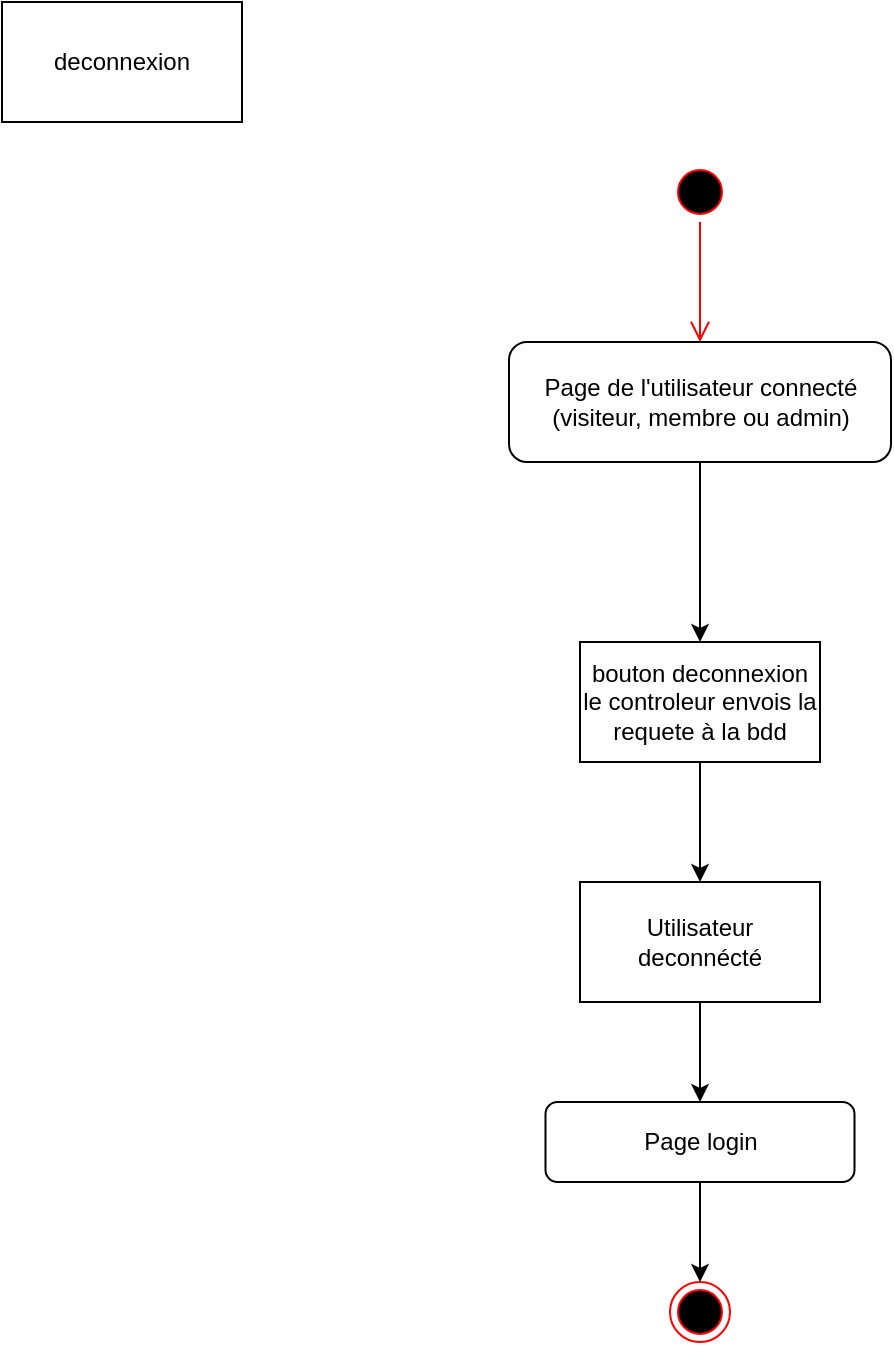 <mxfile version="15.0.3" type="device"><diagram id="SyyYTENkdWMC8iw6W78Z" name="Page-1"><mxGraphModel dx="1075" dy="440" grid="1" gridSize="10" guides="1" tooltips="1" connect="1" arrows="1" fold="1" page="1" pageScale="1" pageWidth="827" pageHeight="1169" math="0" shadow="0"><root><mxCell id="0"/><mxCell id="1" parent="0"/><mxCell id="I0wk1bvE7i_3bWsBfnyf-1" value="" style="ellipse;html=1;shape=startState;fillColor=#000000;strokeColor=#ff0000;" vertex="1" parent="1"><mxGeometry x="384" y="120" width="30" height="30" as="geometry"/></mxCell><mxCell id="I0wk1bvE7i_3bWsBfnyf-2" value="" style="edgeStyle=orthogonalEdgeStyle;html=1;verticalAlign=bottom;endArrow=open;endSize=8;strokeColor=#ff0000;" edge="1" source="I0wk1bvE7i_3bWsBfnyf-1" parent="1"><mxGeometry relative="1" as="geometry"><mxPoint x="399" y="210" as="targetPoint"/></mxGeometry></mxCell><mxCell id="I0wk1bvE7i_3bWsBfnyf-3" value="deconnexion" style="rounded=0;whiteSpace=wrap;html=1;" vertex="1" parent="1"><mxGeometry x="50" y="40" width="120" height="60" as="geometry"/></mxCell><mxCell id="I0wk1bvE7i_3bWsBfnyf-4" value="&lt;div&gt;Page de l'utilisateur connecté&lt;/div&gt;&lt;div&gt;(visiteur, membre ou admin)&lt;br&gt;&lt;/div&gt;" style="rounded=1;whiteSpace=wrap;html=1;" vertex="1" parent="1"><mxGeometry x="303.5" y="210" width="191" height="60" as="geometry"/></mxCell><mxCell id="I0wk1bvE7i_3bWsBfnyf-5" value="" style="endArrow=classic;html=1;exitX=0.5;exitY=1;exitDx=0;exitDy=0;" edge="1" parent="1" source="I0wk1bvE7i_3bWsBfnyf-4"><mxGeometry width="50" height="50" relative="1" as="geometry"><mxPoint x="50" y="270" as="sourcePoint"/><mxPoint x="399" y="360" as="targetPoint"/></mxGeometry></mxCell><mxCell id="I0wk1bvE7i_3bWsBfnyf-6" value="&lt;div&gt;bouton deconnexion&lt;/div&gt;&lt;div&gt;le controleur envois la requete à la bdd&lt;br&gt;&lt;/div&gt;" style="rounded=0;whiteSpace=wrap;html=1;" vertex="1" parent="1"><mxGeometry x="339" y="360" width="120" height="60" as="geometry"/></mxCell><mxCell id="I0wk1bvE7i_3bWsBfnyf-7" value="Utilisateur deconnécté" style="rounded=0;whiteSpace=wrap;html=1;" vertex="1" parent="1"><mxGeometry x="339" y="480" width="120" height="60" as="geometry"/></mxCell><mxCell id="I0wk1bvE7i_3bWsBfnyf-8" value="" style="endArrow=classic;html=1;exitX=0.5;exitY=1;exitDx=0;exitDy=0;entryX=0.5;entryY=0;entryDx=0;entryDy=0;" edge="1" parent="1" source="I0wk1bvE7i_3bWsBfnyf-6" target="I0wk1bvE7i_3bWsBfnyf-7"><mxGeometry width="50" height="50" relative="1" as="geometry"><mxPoint x="409" y="280" as="sourcePoint"/><mxPoint x="409" y="410" as="targetPoint"/></mxGeometry></mxCell><mxCell id="I0wk1bvE7i_3bWsBfnyf-9" value="Page login" style="rounded=1;whiteSpace=wrap;html=1;" vertex="1" parent="1"><mxGeometry x="321.75" y="590" width="154.5" height="40" as="geometry"/></mxCell><mxCell id="I0wk1bvE7i_3bWsBfnyf-10" value="" style="endArrow=classic;html=1;exitX=0.5;exitY=1;exitDx=0;exitDy=0;entryX=0.5;entryY=0;entryDx=0;entryDy=0;" edge="1" parent="1" source="I0wk1bvE7i_3bWsBfnyf-7" target="I0wk1bvE7i_3bWsBfnyf-9"><mxGeometry width="50" height="50" relative="1" as="geometry"><mxPoint x="409" y="470" as="sourcePoint"/><mxPoint x="409" y="540" as="targetPoint"/></mxGeometry></mxCell><mxCell id="I0wk1bvE7i_3bWsBfnyf-11" value="" style="ellipse;html=1;shape=endState;fillColor=#000000;strokeColor=#ff0000;" vertex="1" parent="1"><mxGeometry x="384" y="680" width="30" height="30" as="geometry"/></mxCell><mxCell id="I0wk1bvE7i_3bWsBfnyf-12" value="" style="endArrow=classic;html=1;exitX=0.5;exitY=1;exitDx=0;exitDy=0;entryX=0.5;entryY=0;entryDx=0;entryDy=0;" edge="1" parent="1" source="I0wk1bvE7i_3bWsBfnyf-9" target="I0wk1bvE7i_3bWsBfnyf-11"><mxGeometry width="50" height="50" relative="1" as="geometry"><mxPoint x="409" y="600" as="sourcePoint"/><mxPoint x="409" y="680" as="targetPoint"/></mxGeometry></mxCell></root></mxGraphModel></diagram></mxfile>